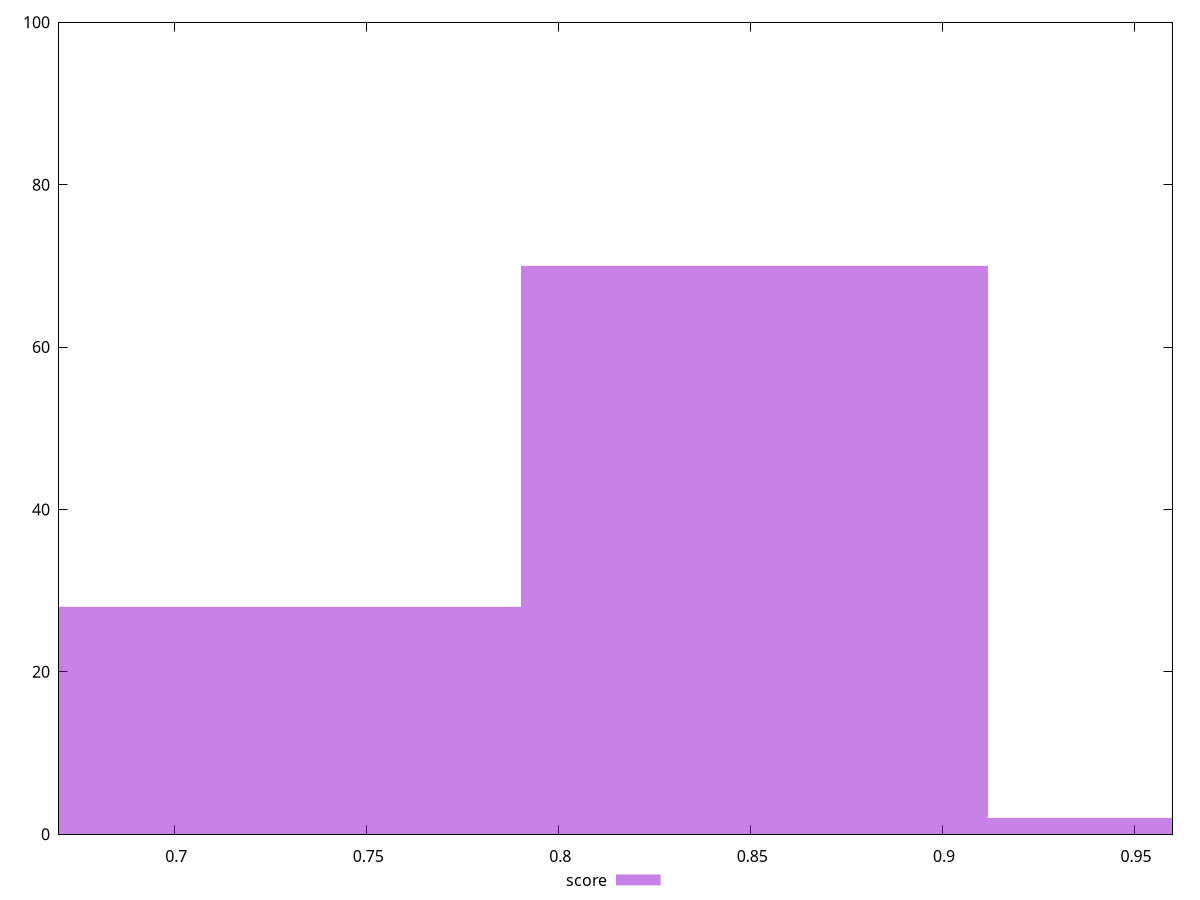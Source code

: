 reset

$score <<EOF
0.851126206568721 70
0.7295367484874751 28
0.9727156646499668 2
EOF

set key outside below
set boxwidth 0.12158945808124585
set xrange [0.67:0.96]
set yrange [0:100]
set trange [0:100]
set style fill transparent solid 0.5 noborder
set terminal svg size 640, 490 enhanced background rgb 'white'
set output "reports/report_00027_2021-02-24T12-40-31.850Z/bootup-time/samples/music/score/histogram.svg"

plot $score title "score" with boxes

reset
